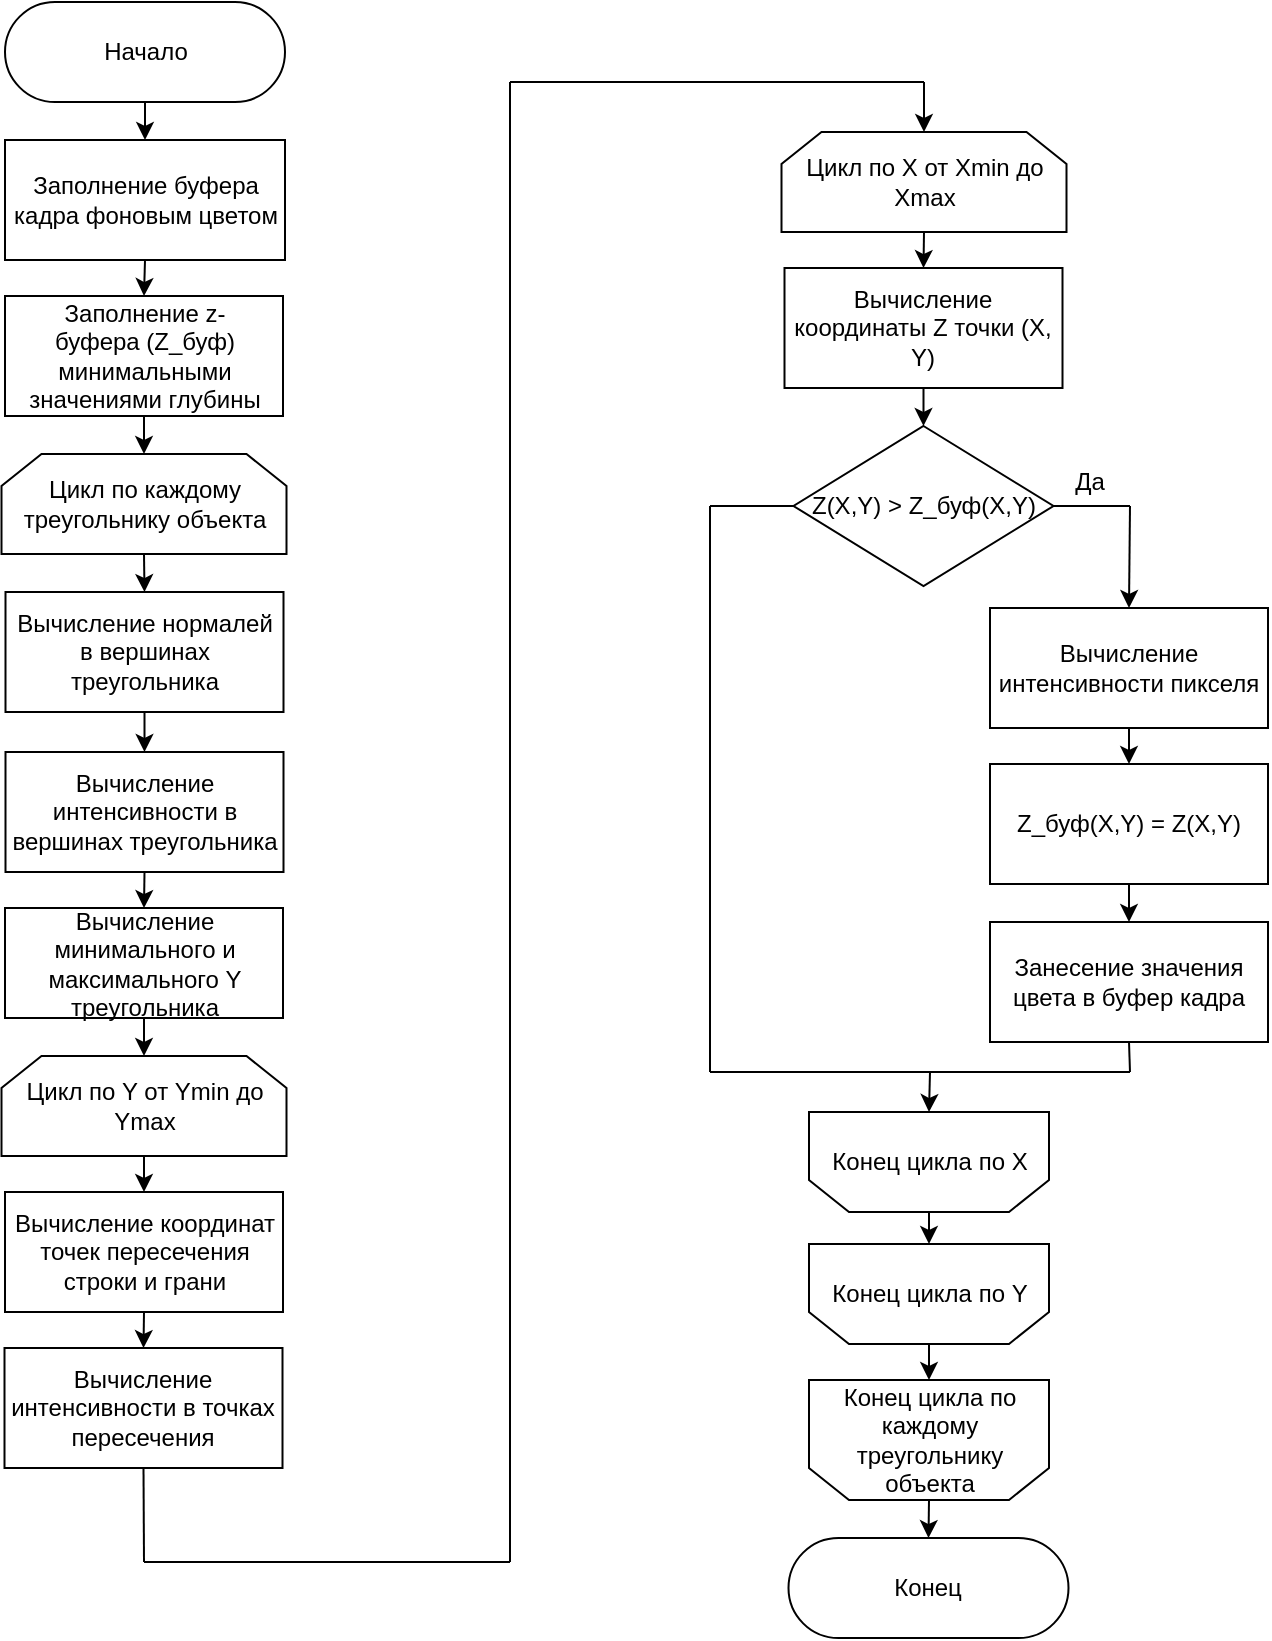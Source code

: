 <mxfile version="20.8.20" type="device"><diagram id="pVzDAK3QNHZt26O_GKCS" name="Страница 1"><mxGraphModel dx="1050" dy="1710" grid="1" gridSize="10" guides="1" tooltips="1" connect="1" arrows="1" fold="1" page="1" pageScale="1" pageWidth="827" pageHeight="1169" math="0" shadow="0"><root><mxCell id="0"/><mxCell id="1" parent="0"/><mxCell id="hP1-yhpcGU4EikBZqV0s-1" value="Начало" style="rounded=1;whiteSpace=wrap;html=1;arcSize=50;" parent="1" vertex="1"><mxGeometry x="307.5" y="-160" width="140" height="50" as="geometry"/></mxCell><mxCell id="hP1-yhpcGU4EikBZqV0s-2" value="Заполнение буфера кадра фоновым цветом" style="rounded=0;whiteSpace=wrap;html=1;" parent="1" vertex="1"><mxGeometry x="307.5" y="-91" width="140" height="60" as="geometry"/></mxCell><mxCell id="hP1-yhpcGU4EikBZqV0s-3" value="" style="endArrow=classic;html=1;rounded=0;exitX=0.5;exitY=1;exitDx=0;exitDy=0;entryX=0.5;entryY=0;entryDx=0;entryDy=0;" parent="1" source="hP1-yhpcGU4EikBZqV0s-1" target="hP1-yhpcGU4EikBZqV0s-2" edge="1"><mxGeometry width="50" height="50" relative="1" as="geometry"><mxPoint x="480" y="150" as="sourcePoint"/><mxPoint x="530" y="100" as="targetPoint"/></mxGeometry></mxCell><mxCell id="hP1-yhpcGU4EikBZqV0s-4" value="" style="endArrow=classic;html=1;rounded=0;exitX=0.5;exitY=1;exitDx=0;exitDy=0;entryX=0.5;entryY=0;entryDx=0;entryDy=0;" parent="1" source="hP1-yhpcGU4EikBZqV0s-2" target="hP1-yhpcGU4EikBZqV0s-7" edge="1"><mxGeometry width="50" height="50" relative="1" as="geometry"><mxPoint x="480" y="150" as="sourcePoint"/><mxPoint x="378.67" y="-20" as="targetPoint"/></mxGeometry></mxCell><mxCell id="hP1-yhpcGU4EikBZqV0s-5" value="" style="endArrow=classic;html=1;rounded=0;exitX=0.5;exitY=1;exitDx=0;exitDy=0;entryX=0.5;entryY=0;entryDx=0;entryDy=0;" parent="1" source="hP1-yhpcGU4EikBZqV0s-7" target="hP1-yhpcGU4EikBZqV0s-10" edge="1"><mxGeometry width="50" height="50" relative="1" as="geometry"><mxPoint x="378.67" y="30" as="sourcePoint"/><mxPoint x="378.5" y="70" as="targetPoint"/></mxGeometry></mxCell><mxCell id="hP1-yhpcGU4EikBZqV0s-7" value="Заполнение z-буфера&amp;nbsp;(Z_буф) минимальными значениями глубины" style="rounded=0;whiteSpace=wrap;html=1;" parent="1" vertex="1"><mxGeometry x="307.5" y="-13" width="139" height="60" as="geometry"/></mxCell><mxCell id="hP1-yhpcGU4EikBZqV0s-9" value="Вычисление минимального и максимального Y треугольника" style="rounded=0;whiteSpace=wrap;html=1;" parent="1" vertex="1"><mxGeometry x="307.5" y="293" width="139" height="55" as="geometry"/></mxCell><mxCell id="hP1-yhpcGU4EikBZqV0s-10" value="Цикл по каждому треугольнику объекта" style="shape=loopLimit;whiteSpace=wrap;html=1;" parent="1" vertex="1"><mxGeometry x="305.75" y="66" width="142.5" height="50" as="geometry"/></mxCell><mxCell id="hP1-yhpcGU4EikBZqV0s-11" value="Вычисление нормалей в вершинах треугольника" style="rounded=0;whiteSpace=wrap;html=1;" parent="1" vertex="1"><mxGeometry x="307.75" y="135" width="139" height="60" as="geometry"/></mxCell><mxCell id="hP1-yhpcGU4EikBZqV0s-12" value="Вычисление интенсивности в вершинах треугольника" style="rounded=0;whiteSpace=wrap;html=1;" parent="1" vertex="1"><mxGeometry x="307.75" y="215" width="139" height="60" as="geometry"/></mxCell><mxCell id="hP1-yhpcGU4EikBZqV0s-13" value="" style="endArrow=classic;html=1;rounded=0;exitX=0.5;exitY=1;exitDx=0;exitDy=0;entryX=0.5;entryY=0;entryDx=0;entryDy=0;" parent="1" source="hP1-yhpcGU4EikBZqV0s-10" target="hP1-yhpcGU4EikBZqV0s-11" edge="1"><mxGeometry width="50" height="50" relative="1" as="geometry"><mxPoint x="390" y="30" as="sourcePoint"/><mxPoint x="440" y="-20" as="targetPoint"/></mxGeometry></mxCell><mxCell id="hP1-yhpcGU4EikBZqV0s-14" value="" style="endArrow=classic;html=1;rounded=0;exitX=0.5;exitY=1;exitDx=0;exitDy=0;entryX=0.5;entryY=0;entryDx=0;entryDy=0;" parent="1" source="hP1-yhpcGU4EikBZqV0s-11" target="hP1-yhpcGU4EikBZqV0s-12" edge="1"><mxGeometry width="50" height="50" relative="1" as="geometry"><mxPoint x="390" y="130" as="sourcePoint"/><mxPoint x="440" y="80" as="targetPoint"/></mxGeometry></mxCell><mxCell id="hP1-yhpcGU4EikBZqV0s-15" value="" style="endArrow=classic;html=1;rounded=0;exitX=0.5;exitY=1;exitDx=0;exitDy=0;entryX=0.5;entryY=0;entryDx=0;entryDy=0;" parent="1" source="hP1-yhpcGU4EikBZqV0s-12" target="hP1-yhpcGU4EikBZqV0s-9" edge="1"><mxGeometry width="50" height="50" relative="1" as="geometry"><mxPoint x="390" y="330" as="sourcePoint"/><mxPoint x="440" y="280" as="targetPoint"/></mxGeometry></mxCell><mxCell id="hP1-yhpcGU4EikBZqV0s-16" value="Цикл по Y от Ymin до Ymax" style="shape=loopLimit;whiteSpace=wrap;html=1;" parent="1" vertex="1"><mxGeometry x="305.75" y="367" width="142.5" height="50" as="geometry"/></mxCell><mxCell id="hP1-yhpcGU4EikBZqV0s-17" value="" style="endArrow=classic;html=1;rounded=0;exitX=0.5;exitY=1;exitDx=0;exitDy=0;entryX=0.5;entryY=0;entryDx=0;entryDy=0;" parent="1" source="hP1-yhpcGU4EikBZqV0s-9" target="hP1-yhpcGU4EikBZqV0s-16" edge="1"><mxGeometry width="50" height="50" relative="1" as="geometry"><mxPoint x="376" y="361" as="sourcePoint"/><mxPoint x="390" y="370" as="targetPoint"/></mxGeometry></mxCell><mxCell id="hP1-yhpcGU4EikBZqV0s-18" value="Вычисление координат точек пересечения строки и грани" style="rounded=0;whiteSpace=wrap;html=1;" parent="1" vertex="1"><mxGeometry x="307.5" y="435" width="139" height="60" as="geometry"/></mxCell><mxCell id="hP1-yhpcGU4EikBZqV0s-19" value="" style="endArrow=classic;html=1;rounded=0;exitX=0.5;exitY=1;exitDx=0;exitDy=0;entryX=0.5;entryY=0;entryDx=0;entryDy=0;" parent="1" source="hP1-yhpcGU4EikBZqV0s-16" target="hP1-yhpcGU4EikBZqV0s-18" edge="1"><mxGeometry width="50" height="50" relative="1" as="geometry"><mxPoint x="390" y="330" as="sourcePoint"/><mxPoint x="440" y="280" as="targetPoint"/></mxGeometry></mxCell><mxCell id="hP1-yhpcGU4EikBZqV0s-20" value="Вычисление интенсивности в точках пересечения" style="rounded=0;whiteSpace=wrap;html=1;" parent="1" vertex="1"><mxGeometry x="307.25" y="513" width="139" height="60" as="geometry"/></mxCell><mxCell id="hP1-yhpcGU4EikBZqV0s-21" value="" style="endArrow=classic;html=1;rounded=0;exitX=0.5;exitY=1;exitDx=0;exitDy=0;entryX=0.5;entryY=0;entryDx=0;entryDy=0;" parent="1" source="hP1-yhpcGU4EikBZqV0s-18" target="hP1-yhpcGU4EikBZqV0s-20" edge="1"><mxGeometry width="50" height="50" relative="1" as="geometry"><mxPoint x="390" y="540" as="sourcePoint"/><mxPoint x="440" y="490" as="targetPoint"/></mxGeometry></mxCell><mxCell id="hP1-yhpcGU4EikBZqV0s-51" value="Цикл по X от Xmin до Xmax" style="shape=loopLimit;whiteSpace=wrap;html=1;" parent="1" vertex="1"><mxGeometry x="695.75" y="-95" width="142.5" height="50" as="geometry"/></mxCell><mxCell id="hP1-yhpcGU4EikBZqV0s-52" value="Вычисление координаты Z точки (X, Y)" style="rounded=0;whiteSpace=wrap;html=1;" parent="1" vertex="1"><mxGeometry x="697.25" y="-27" width="139" height="60" as="geometry"/></mxCell><mxCell id="hP1-yhpcGU4EikBZqV0s-53" value="" style="endArrow=classic;html=1;rounded=0;exitX=0.5;exitY=1;exitDx=0;exitDy=0;entryX=0.5;entryY=0;entryDx=0;entryDy=0;" parent="1" source="hP1-yhpcGU4EikBZqV0s-51" target="hP1-yhpcGU4EikBZqV0s-52" edge="1"><mxGeometry width="50" height="50" relative="1" as="geometry"><mxPoint x="780" y="55" as="sourcePoint"/><mxPoint x="830" y="5" as="targetPoint"/></mxGeometry></mxCell><mxCell id="hP1-yhpcGU4EikBZqV0s-54" value="Z(X,Y) &amp;gt; Z_буф(X,Y)" style="rhombus;whiteSpace=wrap;html=1;" parent="1" vertex="1"><mxGeometry x="701.75" y="52" width="130" height="80" as="geometry"/></mxCell><mxCell id="hP1-yhpcGU4EikBZqV0s-55" value="" style="endArrow=none;html=1;rounded=0;exitX=1;exitY=0.5;exitDx=0;exitDy=0;" parent="1" source="hP1-yhpcGU4EikBZqV0s-54" edge="1"><mxGeometry width="50" height="50" relative="1" as="geometry"><mxPoint x="780" y="245" as="sourcePoint"/><mxPoint x="870" y="92" as="targetPoint"/></mxGeometry></mxCell><mxCell id="hP1-yhpcGU4EikBZqV0s-56" value="" style="endArrow=classic;html=1;rounded=0;entryX=0.5;entryY=0;entryDx=0;entryDy=0;exitX=0.5;exitY=1;exitDx=0;exitDy=0;" parent="1" source="hP1-yhpcGU4EikBZqV0s-52" target="hP1-yhpcGU4EikBZqV0s-54" edge="1"><mxGeometry width="50" height="50" relative="1" as="geometry"><mxPoint x="910" y="15" as="sourcePoint"/><mxPoint x="766.75" y="49" as="targetPoint"/></mxGeometry></mxCell><mxCell id="hP1-yhpcGU4EikBZqV0s-57" value="Z_буф(X,Y) = Z(X,Y)" style="rounded=0;whiteSpace=wrap;html=1;" parent="1" vertex="1"><mxGeometry x="800" y="221" width="139" height="60" as="geometry"/></mxCell><mxCell id="hP1-yhpcGU4EikBZqV0s-58" value="Вычисление интенсивности пикселя" style="rounded=0;whiteSpace=wrap;html=1;" parent="1" vertex="1"><mxGeometry x="800" y="143" width="139" height="60" as="geometry"/></mxCell><mxCell id="hP1-yhpcGU4EikBZqV0s-59" value="Занесение значения цвета в буфер кадра" style="rounded=0;whiteSpace=wrap;html=1;" parent="1" vertex="1"><mxGeometry x="800" y="300" width="139" height="60" as="geometry"/></mxCell><mxCell id="hP1-yhpcGU4EikBZqV0s-60" value="" style="endArrow=classic;html=1;rounded=0;entryX=0.5;entryY=0;entryDx=0;entryDy=0;" parent="1" target="hP1-yhpcGU4EikBZqV0s-58" edge="1"><mxGeometry width="50" height="50" relative="1" as="geometry"><mxPoint x="870" y="92" as="sourcePoint"/><mxPoint x="830" y="122" as="targetPoint"/></mxGeometry></mxCell><mxCell id="hP1-yhpcGU4EikBZqV0s-61" value="" style="endArrow=classic;html=1;rounded=0;exitX=0.5;exitY=1;exitDx=0;exitDy=0;entryX=0.5;entryY=0;entryDx=0;entryDy=0;" parent="1" source="hP1-yhpcGU4EikBZqV0s-58" target="hP1-yhpcGU4EikBZqV0s-57" edge="1"><mxGeometry width="50" height="50" relative="1" as="geometry"><mxPoint x="780" y="175" as="sourcePoint"/><mxPoint x="830" y="125" as="targetPoint"/></mxGeometry></mxCell><mxCell id="hP1-yhpcGU4EikBZqV0s-62" value="" style="endArrow=classic;html=1;rounded=0;exitX=0.5;exitY=1;exitDx=0;exitDy=0;entryX=0.5;entryY=0;entryDx=0;entryDy=0;" parent="1" source="hP1-yhpcGU4EikBZqV0s-57" target="hP1-yhpcGU4EikBZqV0s-59" edge="1"><mxGeometry width="50" height="50" relative="1" as="geometry"><mxPoint x="780" y="175" as="sourcePoint"/><mxPoint x="830" y="125" as="targetPoint"/></mxGeometry></mxCell><mxCell id="hP1-yhpcGU4EikBZqV0s-63" value="" style="endArrow=none;html=1;rounded=0;" parent="1" edge="1"><mxGeometry width="50" height="50" relative="1" as="geometry"><mxPoint x="660" y="92" as="sourcePoint"/><mxPoint x="660" y="375" as="targetPoint"/></mxGeometry></mxCell><mxCell id="hP1-yhpcGU4EikBZqV0s-64" value="" style="endArrow=none;html=1;rounded=0;entryX=0;entryY=0.5;entryDx=0;entryDy=0;" parent="1" target="hP1-yhpcGU4EikBZqV0s-54" edge="1"><mxGeometry width="50" height="50" relative="1" as="geometry"><mxPoint x="660" y="92" as="sourcePoint"/><mxPoint x="650" y="125" as="targetPoint"/></mxGeometry></mxCell><mxCell id="hP1-yhpcGU4EikBZqV0s-65" value="" style="endArrow=none;html=1;rounded=0;" parent="1" edge="1"><mxGeometry width="50" height="50" relative="1" as="geometry"><mxPoint x="660" y="375" as="sourcePoint"/><mxPoint x="870" y="375" as="targetPoint"/></mxGeometry></mxCell><mxCell id="hP1-yhpcGU4EikBZqV0s-66" value="" style="endArrow=none;html=1;rounded=0;entryX=0.5;entryY=1;entryDx=0;entryDy=0;" parent="1" target="hP1-yhpcGU4EikBZqV0s-59" edge="1"><mxGeometry width="50" height="50" relative="1" as="geometry"><mxPoint x="870" y="375" as="sourcePoint"/><mxPoint x="830" y="325" as="targetPoint"/></mxGeometry></mxCell><mxCell id="hP1-yhpcGU4EikBZqV0s-67" value="" style="endArrow=classic;html=1;rounded=0;entryX=0.5;entryY=1;entryDx=0;entryDy=0;" parent="1" target="hP1-yhpcGU4EikBZqV0s-68" edge="1"><mxGeometry width="50" height="50" relative="1" as="geometry"><mxPoint x="770" y="375" as="sourcePoint"/><mxPoint x="770" y="395" as="targetPoint"/></mxGeometry></mxCell><mxCell id="hP1-yhpcGU4EikBZqV0s-68" value="Конец цикла по X" style="shape=loopLimit;whiteSpace=wrap;html=1;direction=west;" parent="1" vertex="1"><mxGeometry x="709.5" y="395" width="120" height="50" as="geometry"/></mxCell><mxCell id="hP1-yhpcGU4EikBZqV0s-69" value="Конец цикла по Y" style="shape=loopLimit;whiteSpace=wrap;html=1;direction=west;" parent="1" vertex="1"><mxGeometry x="709.5" y="461" width="120" height="50" as="geometry"/></mxCell><mxCell id="hP1-yhpcGU4EikBZqV0s-70" value="Да" style="text;html=1;strokeColor=none;fillColor=none;align=center;verticalAlign=middle;whiteSpace=wrap;rounded=0;" parent="1" vertex="1"><mxGeometry x="820" y="65" width="60" height="30" as="geometry"/></mxCell><mxCell id="hP1-yhpcGU4EikBZqV0s-71" value="Конец цикла по каждому треугольнику объекта" style="shape=loopLimit;whiteSpace=wrap;html=1;direction=west;" parent="1" vertex="1"><mxGeometry x="709.5" y="529" width="120" height="60" as="geometry"/></mxCell><mxCell id="hP1-yhpcGU4EikBZqV0s-72" value="" style="endArrow=classic;html=1;rounded=0;exitX=0.5;exitY=0;exitDx=0;exitDy=0;entryX=0.5;entryY=1;entryDx=0;entryDy=0;" parent="1" source="hP1-yhpcGU4EikBZqV0s-68" target="hP1-yhpcGU4EikBZqV0s-69" edge="1"><mxGeometry width="50" height="50" relative="1" as="geometry"><mxPoint x="780" y="385" as="sourcePoint"/><mxPoint x="830" y="335" as="targetPoint"/></mxGeometry></mxCell><mxCell id="hP1-yhpcGU4EikBZqV0s-73" value="" style="endArrow=classic;html=1;rounded=0;exitX=0.5;exitY=0;exitDx=0;exitDy=0;entryX=0.5;entryY=1;entryDx=0;entryDy=0;" parent="1" source="hP1-yhpcGU4EikBZqV0s-69" target="hP1-yhpcGU4EikBZqV0s-71" edge="1"><mxGeometry width="50" height="50" relative="1" as="geometry"><mxPoint x="780" y="385" as="sourcePoint"/><mxPoint x="830" y="335" as="targetPoint"/></mxGeometry></mxCell><mxCell id="hP1-yhpcGU4EikBZqV0s-74" value="Конец" style="rounded=1;whiteSpace=wrap;html=1;arcSize=50;" parent="1" vertex="1"><mxGeometry x="699.25" y="608" width="140" height="50" as="geometry"/></mxCell><mxCell id="hP1-yhpcGU4EikBZqV0s-75" value="" style="endArrow=classic;html=1;rounded=0;exitX=0.5;exitY=0;exitDx=0;exitDy=0;entryX=0.5;entryY=0;entryDx=0;entryDy=0;" parent="1" source="hP1-yhpcGU4EikBZqV0s-71" target="hP1-yhpcGU4EikBZqV0s-74" edge="1"><mxGeometry width="50" height="50" relative="1" as="geometry"><mxPoint x="780" y="585" as="sourcePoint"/><mxPoint x="830" y="535" as="targetPoint"/></mxGeometry></mxCell><mxCell id="hP1-yhpcGU4EikBZqV0s-78" value="" style="endArrow=classic;html=1;rounded=0;entryX=0.5;entryY=0;entryDx=0;entryDy=0;" parent="1" target="hP1-yhpcGU4EikBZqV0s-51" edge="1"><mxGeometry width="50" height="50" relative="1" as="geometry"><mxPoint x="767" y="-120" as="sourcePoint"/><mxPoint x="440" y="-80" as="targetPoint"/></mxGeometry></mxCell><mxCell id="EJEalNG9ujKKUc1BgqtX-2" value="" style="endArrow=none;html=1;rounded=0;" edge="1" parent="1"><mxGeometry width="50" height="50" relative="1" as="geometry"><mxPoint x="377" y="620" as="sourcePoint"/><mxPoint x="560" y="620" as="targetPoint"/></mxGeometry></mxCell><mxCell id="EJEalNG9ujKKUc1BgqtX-3" value="" style="endArrow=none;html=1;rounded=0;exitX=0.5;exitY=1;exitDx=0;exitDy=0;" edge="1" parent="1" source="hP1-yhpcGU4EikBZqV0s-20"><mxGeometry width="50" height="50" relative="1" as="geometry"><mxPoint x="510" y="540" as="sourcePoint"/><mxPoint x="377" y="620" as="targetPoint"/></mxGeometry></mxCell><mxCell id="EJEalNG9ujKKUc1BgqtX-4" value="" style="endArrow=none;html=1;rounded=0;" edge="1" parent="1"><mxGeometry width="50" height="50" relative="1" as="geometry"><mxPoint x="560" y="620" as="sourcePoint"/><mxPoint x="560" y="-120" as="targetPoint"/></mxGeometry></mxCell><mxCell id="EJEalNG9ujKKUc1BgqtX-5" value="" style="endArrow=none;html=1;rounded=0;" edge="1" parent="1"><mxGeometry width="50" height="50" relative="1" as="geometry"><mxPoint x="560" y="-120" as="sourcePoint"/><mxPoint x="767" y="-120" as="targetPoint"/></mxGeometry></mxCell></root></mxGraphModel></diagram></mxfile>